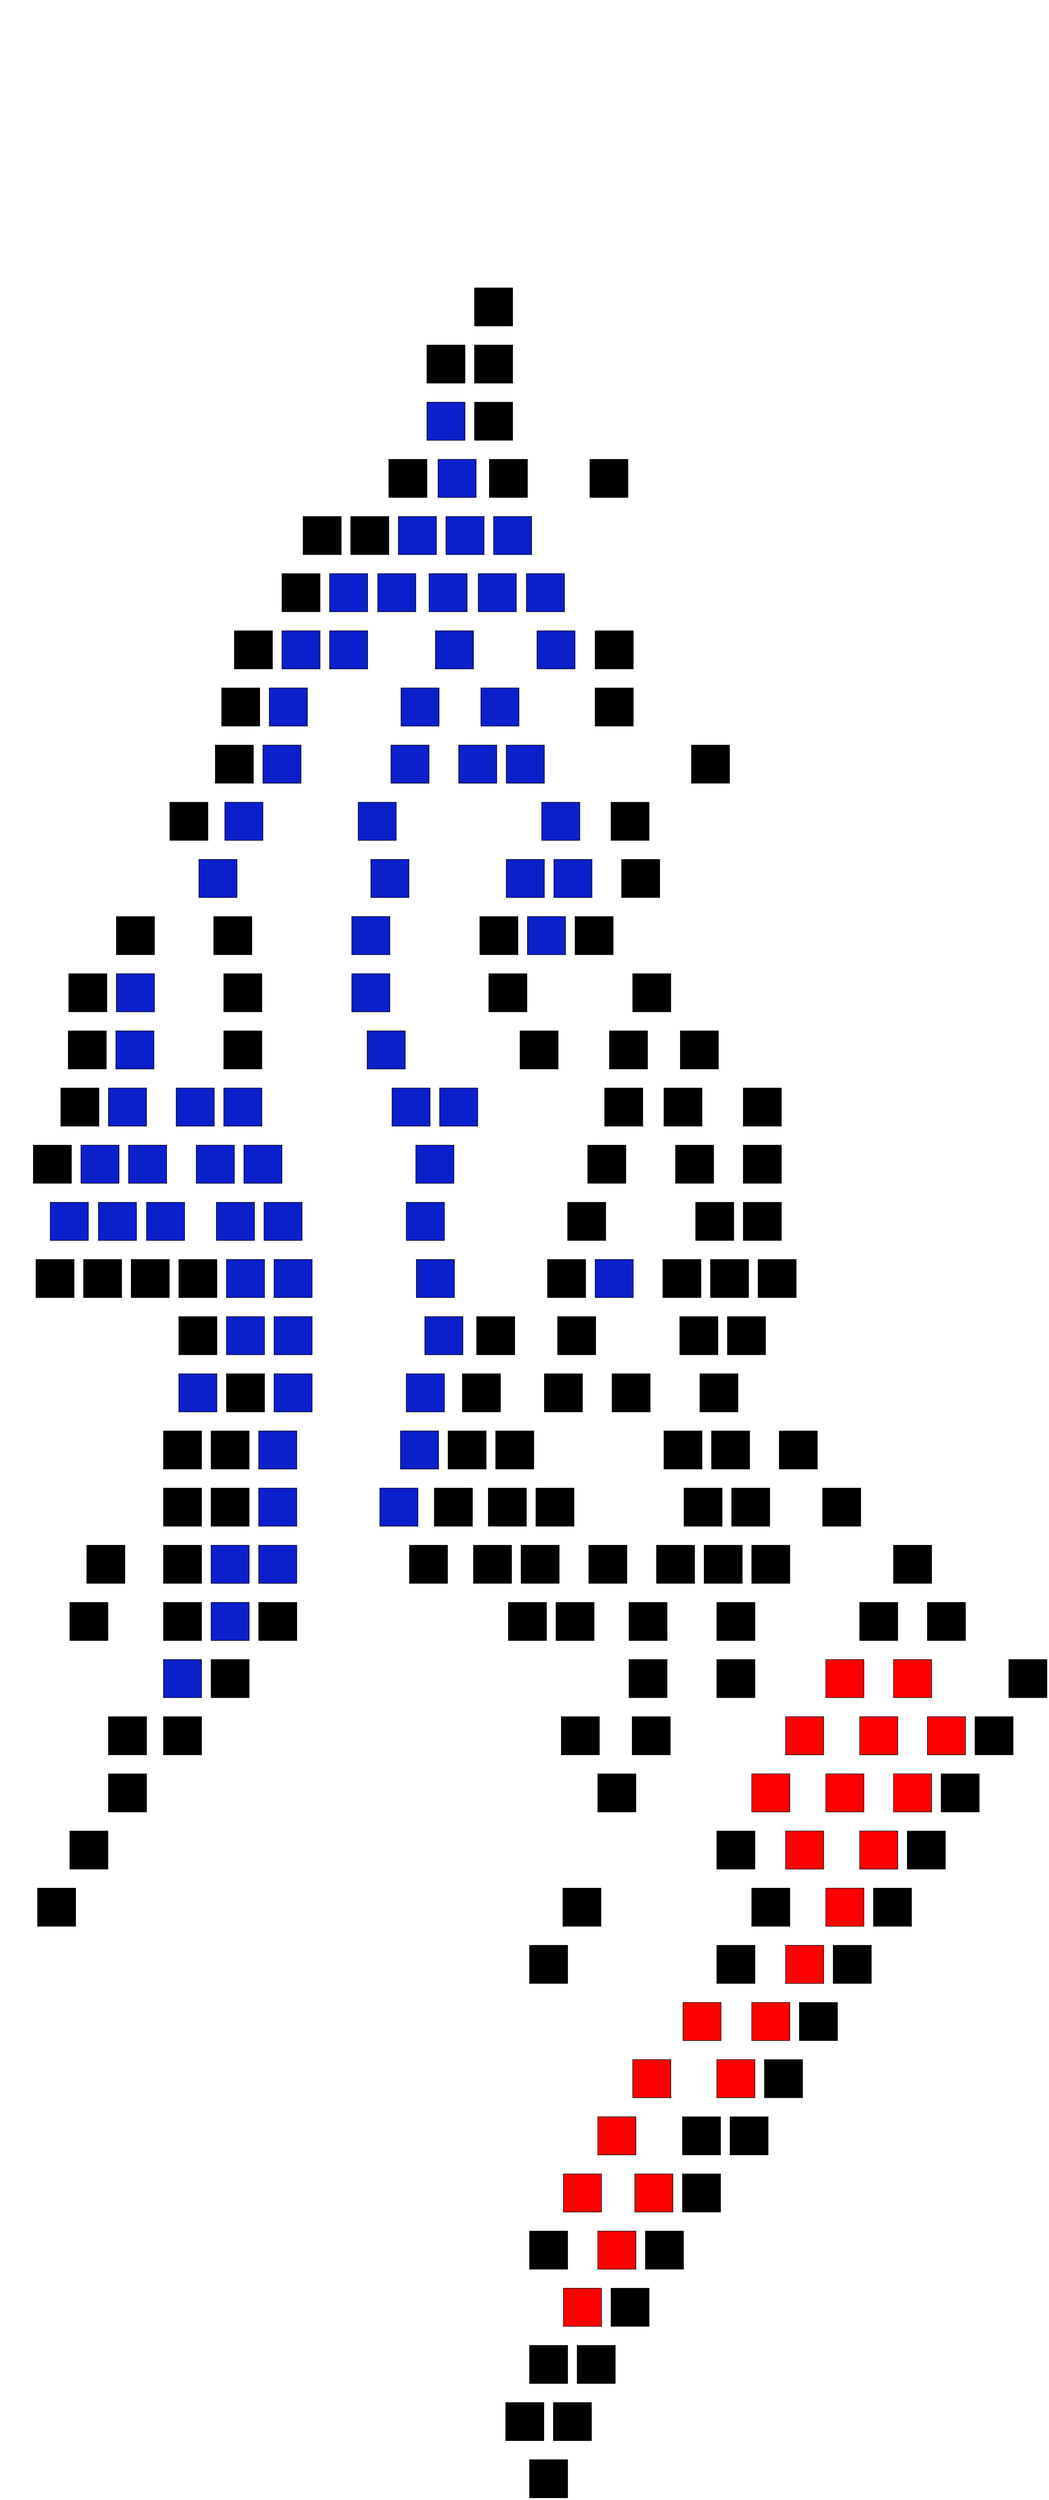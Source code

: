 digraph G{
    node[shape=box,width=1 height=1 fontname="Arial" fillcolor="white" style=invisible]
	edge[style = "bold" dir= "both" style= invisible arrowsize=0  ]
    raiz[label = "f/c" fillcolor="darkolivegreen1" pos = "-1,1!"  ]; 
	Columna0[ label="C0" fillcolor="#FFFFFF" pos="0,1!" ];
	raiz->Columna0
	Columna0->Columna1
	Columna1[ label="C1" fillcolor="#FFFFFF" pos="1,1!" ];
	Columna1->Columna2
	Columna2[ label="C2" fillcolor="#FFFFFF" pos="2,1!" ];
	Columna2->Columna3
	Columna3[ label="C3" fillcolor="#FFFFFF" pos="3,1!" ];
	Columna3->Columna4
	Columna4[ label="C4" fillcolor="#FFFFFF" pos="4,1!" ];
	Columna4->Columna5
	Columna5[ label="C5" fillcolor="#FFFFFF" pos="5,1!" ];
	Columna5->Columna6
	Columna6[ label="C6" fillcolor="#FFFFFF" pos="6,1!" ];
	Columna6->Columna7
	Columna7[ label="C7" fillcolor="#FFFFFF" pos="7,1!" ];
	Columna7->Columna8
	Columna8[ label="C8" fillcolor="#FFFFFF" pos="8,1!" ];
	Columna8->Columna9
	Columna9[ label="C9" fillcolor="#FFFFFF" pos="9,1!" ];
	Columna9->Columna10
	Columna10[ label="C10" fillcolor="#FFFFFF" pos="10,1!" ];
	Columna10->Columna11
	Columna11[ label="C11" fillcolor="#FFFFFF" pos="11,1!" ];
	Columna11->Columna12
	Columna12[ label="C12" fillcolor="#FFFFFF" pos="12,1!" ];
	Columna12->Columna13
	Columna13[ label="C13" fillcolor="#FFFFFF" pos="13,1!" ];
	Columna13->Columna14
	Columna14[ label="C14" fillcolor="#FFFFFF" pos="14,1!" ];
	Columna14->Columna15
	Columna15[ label="C15" fillcolor="#FFFFFF" pos="15,1!" ];
	Columna15->Columna16
	Columna16[ label="C16" fillcolor="#FFFFFF" pos="16,1!" ];
	Columna16->Columna17
	Columna17[ label="C17" fillcolor="#FFFFFF" pos="17,1!" ];
	Columna17->Columna18
	Columna18[ label="C18" fillcolor="#FFFFFF" pos="18,1!" ];
	Columna18->Columna19
	Columna19[ label="C19" fillcolor="#FFFFFF" pos="19,1!" ];
	Fila0[ label="F0" fillcolor="#FFFFFF" pos="-1,-0!"];
	raiz->Fila0
	Fila0->Fila1
	Fila1[ label="F1" fillcolor="#FFFFFF" pos="-1,-1!"];
	Fila1->Fila2
	Fila2[ label="F2" fillcolor="#FFFFFF" pos="-1,-2!"];
	Fila2->Fila3
	Fila3[ label="F3" fillcolor="#FFFFFF" pos="-1,-3!"];
	Fila3->Fila4
	Fila4[ label="F4" fillcolor="#FFFFFF" pos="-1,-4!"];
	Fila4->Fila5
	Fila5[ label="F5" fillcolor="#FFFFFF" pos="-1,-5!"];
	Fila5->Fila6
	Fila6[ label="F6" fillcolor="#FFFFFF" pos="-1,-6!"];
	Fila6->Fila7
	Fila7[ label="F7" fillcolor="#FFFFFF" pos="-1,-7!"];
	Fila7->Fila8
	Fila8[ label="F8" fillcolor="#FFFFFF" pos="-1,-8!"];
	Fila8->Fila9
	Fila9[ label="F9" fillcolor="#FFFFFF" pos="-1,-9!"];
	Fila9->Fila10
	Fila10[ label="F10" fillcolor="#FFFFFF" pos="-1,-10!"];
	Fila10->Fila11
	Fila11[ label="F11" fillcolor="#FFFFFF" pos="-1,-11!"];
	Fila11->Fila12
	Fila12[ label="F12" fillcolor="#FFFFFF" pos="-1,-12!"];
	Fila12->Fila13
	Fila13[ label="F13" fillcolor="#FFFFFF" pos="-1,-13!"];
	Fila13->Fila14
	Fila14[ label="F14" fillcolor="#FFFFFF" pos="-1,-14!"];
	Fila14->Fila15
	Fila15[ label="F15" fillcolor="#FFFFFF" pos="-1,-15!"];
	Fila15->Fila16
	Fila16[ label="F16" fillcolor="#FFFFFF" pos="-1,-16!"];
	Fila16->Fila17
	Fila17[ label="F17" fillcolor="#FFFFFF" pos="-1,-17!"];
	Fila17->Fila18
	Fila18[ label="F18" fillcolor="#FFFFFF" pos="-1,-18!"];
	Fila18->Fila19
	Fila19[ label="F19" fillcolor="#FFFFFF" pos="-1,-19!"];
	Fila19->Fila20
	Fila20[ label="F20" fillcolor="#FFFFFF" pos="-1,-20!"];
	Fila20->Fila21
	Fila21[ label="F21" fillcolor="#FFFFFF" pos="-1,-21!"];
	Fila21->Fila22
	Fila22[ label="F22" fillcolor="#FFFFFF" pos="-1,-22!"];
	Fila22->Fila23
	Fila23[ label="F23" fillcolor="#FFFFFF" pos="-1,-23!"];
	Fila23->Fila24
	Fila24[ label="F24" fillcolor="#FFFFFF" pos="-1,-24!"];
	Fila24->Fila25
	Fila25[ label="F25" fillcolor="#FFFFFF" pos="-1,-25!"];
	Fila25->Fila26
	Fila26[ label="F26" fillcolor="#FFFFFF" pos="-1,-26!"];


	Nodo3_0[style= filled  label="	" fillcolor="#000000" pos="3,-0!"];
	Fila0->Nodo3_0
	Columna3->Nodo3_0
	Nodo4_0[style= filled  label="	" fillcolor="#000000" pos="4,-0!"];
	Nodo3_0->Nodo4_0
	Columna4->Nodo4_0
	Nodo7_0[style= filled  label="	" fillcolor="#000000" pos="7,-0!"];
	Nodo4_0->Nodo7_0
	Columna7->Nodo7_0
	Nodo8_0[style= filled  label="	" fillcolor="#000000" pos="8,-0!"];
	Nodo7_0->Nodo8_0
	Columna8->Nodo8_0
	Nodo9_0[style= filled  label="	" fillcolor="#000000" pos="9,-0!"];
	Nodo8_0->Nodo9_0
	Columna9->Nodo9_0
	Nodo10_0[style= filled  label="	" fillcolor="#000000" pos="10,-0!"];
	Nodo9_0->Nodo10_0
	Columna10->Nodo10_0
	Nodo11_0[style= filled  label="	" fillcolor="#000000" pos="11,-0!"];
	Nodo10_0->Nodo11_0
	Columna11->Nodo11_0
	Nodo12_0[style= filled  label="	" fillcolor="#000000" pos="12,-0!"];
	Nodo11_0->Nodo12_0
	Columna12->Nodo12_0
	Nodo13_0[style= filled  label="	" fillcolor="#000000" pos="13,-0!"];
	Nodo12_0->Nodo13_0
	Columna13->Nodo13_0
	Nodo14_0[style= filled  label="	" fillcolor="#000000" pos="14,-0!"];
	Nodo13_0->Nodo14_0
	Columna14->Nodo14_0
	Nodo15_0[style= filled  label="	" fillcolor="#000000" pos="15,-0!"];
	Nodo14_0->Nodo15_0
	Columna15->Nodo15_0
	Nodo16_0[style= filled  label="	" fillcolor="#000000" pos="16,-0!"];
	Nodo15_0->Nodo16_0
	Columna16->Nodo16_0
	Nodo17_0[style= filled  label="	" fillcolor="#000000" pos="17,-0!"];
	Nodo16_0->Nodo17_0
	Columna17->Nodo17_0
	Nodo3_1[style= filled  label="	" fillcolor="#000000" pos="3,-1!"];
	Fila1->Nodo3_1
	Nodo3_0->Nodo3_1
	Nodo4_1[style= filled  label="	" fillcolor="#0B1FCB" pos="4,-1!"];
	Nodo3_1->Nodo4_1
	Nodo4_0->Nodo4_1
	Nodo5_1[style= filled  label="	" fillcolor="#000000" pos="5,-1!"];
	Nodo4_1->Nodo5_1
	Columna5->Nodo5_1
	Nodo6_1[style= filled  label="	" fillcolor="#000000" pos="6,-1!"];
	Nodo5_1->Nodo6_1
	Columna6->Nodo6_1
	Nodo7_1[style= filled  label="	" fillcolor="#0B1FCB" pos="7,-1!"];
	Nodo6_1->Nodo7_1
	Nodo7_0->Nodo7_1
	Nodo8_1[style= filled  label="	" fillcolor="#0B1FCB" pos="8,-1!"];
	Nodo7_1->Nodo8_1
	Nodo8_0->Nodo8_1
	Nodo9_1[style= filled  label="	" fillcolor="#0B1FCB" pos="9,-1!"];
	Nodo8_1->Nodo9_1
	Nodo9_0->Nodo9_1
	Nodo10_1[style= filled  label="	" fillcolor="#0B1FCB" pos="10,-1!"];
	Nodo9_1->Nodo10_1
	Nodo10_0->Nodo10_1
	Nodo11_1[style= filled  label="	" fillcolor="#0B1FCB" pos="11,-1!"];
	Nodo10_1->Nodo11_1
	Nodo11_0->Nodo11_1
	Nodo12_1[style= filled  label="	" fillcolor="#0B1FCB" pos="12,-1!"];
	Nodo11_1->Nodo12_1
	Nodo12_0->Nodo12_1
	Nodo13_1[style= filled  label="	" fillcolor="#0B1FCB" pos="13,-1!"];
	Nodo12_1->Nodo13_1
	Nodo13_0->Nodo13_1
	Nodo14_1[style= filled  label="	" fillcolor="#0B1FCB" pos="14,-1!"];
	Nodo13_1->Nodo14_1
	Nodo14_0->Nodo14_1
	Nodo15_1[style= filled  label="	" fillcolor="#0B1FCB" pos="15,-1!"];
	Nodo14_1->Nodo15_1
	Nodo15_0->Nodo15_1
	Nodo16_1[style= filled  label="	" fillcolor="#0B1FCB" pos="16,-1!"];
	Nodo15_1->Nodo16_1
	Nodo16_0->Nodo16_1
	Nodo17_1[style= filled  label="	" fillcolor="#0B1FCB" pos="17,-1!"];
	Nodo16_1->Nodo17_1
	Nodo17_0->Nodo17_1
	Nodo18_1[style= filled  label="	" fillcolor="#000000" pos="18,-1!"];
	Nodo17_1->Nodo18_1
	Columna18->Nodo18_1
	Nodo3_2[style= filled  label="	" fillcolor="#000000" pos="3,-2!"];
	Fila2->Nodo3_2
	Nodo3_1->Nodo3_2
	Nodo4_2[style= filled  label="	" fillcolor="#0B1FCB" pos="4,-2!"];
	Nodo3_2->Nodo4_2
	Nodo4_1->Nodo4_2
	Nodo5_2[style= filled  label="	" fillcolor="#0B1FCB" pos="5,-2!"];
	Nodo4_2->Nodo5_2
	Nodo5_1->Nodo5_2
	Nodo6_2[style= filled  label="	" fillcolor="#0B1FCB" pos="6,-2!"];
	Nodo5_2->Nodo6_2
	Nodo6_1->Nodo6_2
	Nodo7_2[style= filled  label="	" fillcolor="#0B1FCB" pos="7,-2!"];
	Nodo6_2->Nodo7_2
	Nodo7_1->Nodo7_2
	Nodo12_2[style= filled  label="	" fillcolor="#000000" pos="12,-2!"];
	Nodo7_2->Nodo12_2
	Nodo12_1->Nodo12_2
	Nodo15_2[style= filled  label="	" fillcolor="#0B1FCB" pos="15,-2!"];
	Nodo12_2->Nodo15_2
	Nodo15_1->Nodo15_2
	Nodo16_2[style= filled  label="	" fillcolor="#0B1FCB" pos="16,-2!"];
	Nodo15_2->Nodo16_2
	Nodo16_1->Nodo16_2
	Nodo17_2[style= filled  label="	" fillcolor="#000000" pos="17,-2!"];
	Nodo16_2->Nodo17_2
	Nodo17_1->Nodo17_2
	Nodo3_3[style= filled  label="	" fillcolor="#000000" pos="3,-3!"];
	Fila3->Nodo3_3
	Nodo3_2->Nodo3_3
	Nodo4_3[style= filled  label="	" fillcolor="#0B1FCB" pos="4,-3!"];
	Nodo3_3->Nodo4_3
	Nodo4_2->Nodo4_3
	Nodo5_3[style= filled  label="	" fillcolor="#0B1FCB" pos="5,-3!"];
	Nodo4_3->Nodo5_3
	Nodo5_2->Nodo5_3
	Nodo12_3[style= filled  label="	" fillcolor="#000000" pos="12,-3!"];
	Nodo5_3->Nodo12_3
	Nodo12_2->Nodo12_3
	Nodo14_3[style= filled  label="	" fillcolor="#0B1FCB" pos="14,-3!"];
	Nodo12_3->Nodo14_3
	Nodo14_1->Nodo14_3
	Nodo15_3[style= filled  label="	" fillcolor="#0B1FCB" pos="15,-3!"];
	Nodo14_3->Nodo15_3
	Nodo15_2->Nodo15_3
	Nodo16_3[style= filled  label="	" fillcolor="#000000" pos="16,-3!"];
	Nodo15_3->Nodo16_3
	Nodo16_2->Nodo16_3
	Nodo2_4[style= filled  label="	" fillcolor="#000000" pos="2,-4!"];
	Fila4->Nodo2_4
	Columna2->Nodo2_4
	Nodo3_4[style= filled  label="	" fillcolor="#0B1FCB" pos="3,-4!"];
	Nodo2_4->Nodo3_4
	Nodo3_3->Nodo3_4
	Nodo4_4[style= filled  label="	" fillcolor="#0B1FCB" pos="4,-4!"];
	Nodo3_4->Nodo4_4
	Nodo4_3->Nodo4_4
	Nodo5_4[style= filled  label="	" fillcolor="#0B1FCB" pos="5,-4!"];
	Nodo4_4->Nodo5_4
	Nodo5_3->Nodo5_4
	Nodo6_4[style= filled  label="	" fillcolor="#0B1FCB" pos="6,-4!"];
	Nodo5_4->Nodo6_4
	Nodo6_2->Nodo6_4
	Nodo7_4[style= filled  label="	" fillcolor="#0B1FCB" pos="7,-4!"];
	Nodo6_4->Nodo7_4
	Nodo7_2->Nodo7_4
	Nodo8_4[style= filled  label="	" fillcolor="#0B1FCB" pos="8,-4!"];
	Nodo7_4->Nodo8_4
	Nodo8_1->Nodo8_4
	Nodo12_4[style= filled  label="	" fillcolor="#000000" pos="12,-4!"];
	Nodo8_4->Nodo12_4
	Nodo12_3->Nodo12_4
	Nodo13_4[style= filled  label="	" fillcolor="#0B1FCB" pos="13,-4!"];
	Nodo12_4->Nodo13_4
	Nodo13_1->Nodo13_4
	Nodo14_4[style= filled  label="	" fillcolor="#0B1FCB" pos="14,-4!"];
	Nodo13_4->Nodo14_4
	Nodo14_3->Nodo14_4
	Nodo15_4[style= filled  label="	" fillcolor="#000000" pos="15,-4!"];
	Nodo14_4->Nodo15_4
	Nodo15_3->Nodo15_4
	Nodo3_5[style= filled  label="	" fillcolor="#0B1FCB" pos="3,-5!"];
	Fila5->Nodo3_5
	Nodo3_4->Nodo3_5
	Nodo4_5[style= filled  label="	" fillcolor="#0B1FCB" pos="4,-5!"];
	Nodo3_5->Nodo4_5
	Nodo4_4->Nodo4_5
	Nodo5_5[style= filled  label="	" fillcolor="#0B1FCB" pos="5,-5!"];
	Nodo4_5->Nodo5_5
	Nodo5_4->Nodo5_5
	Nodo8_5[style= filled  label="	" fillcolor="#0B1FCB" pos="8,-5!"];
	Nodo5_5->Nodo8_5
	Nodo8_4->Nodo8_5
	Nodo9_5[style= filled  label="	" fillcolor="#0B1FCB" pos="9,-5!"];
	Nodo8_5->Nodo9_5
	Nodo9_1->Nodo9_5
	Nodo13_5[style= filled  label="	" fillcolor="#0B1FCB" pos="13,-5!"];
	Nodo9_5->Nodo13_5
	Nodo13_4->Nodo13_5
	Nodo14_5[style= filled  label="	" fillcolor="#0B1FCB" pos="14,-5!"];
	Nodo13_5->Nodo14_5
	Nodo14_4->Nodo14_5
	Nodo3_6[style= filled  label="	" fillcolor="#0B1FCB" pos="3,-6!"];
	Fila6->Nodo3_6
	Nodo3_5->Nodo3_6
	Nodo4_6[style= filled  label="	" fillcolor="#0B1FCB" pos="4,-6!"];
	Nodo3_6->Nodo4_6
	Nodo4_5->Nodo4_6
	Nodo9_6[style= filled  label="	" fillcolor="#0B1FCB" pos="9,-6!"];
	Nodo4_6->Nodo9_6
	Nodo9_5->Nodo9_6
	Nodo13_6[style= filled  label="	" fillcolor="#0B1FCB" pos="13,-6!"];
	Nodo9_6->Nodo13_6
	Nodo13_5->Nodo13_6
	Nodo14_6[style= filled  label="	" fillcolor="#0B1FCB" pos="14,-6!"];
	Nodo13_6->Nodo14_6
	Nodo14_5->Nodo14_6
	Nodo15_6[style= filled  label="	" fillcolor="#000000" pos="15,-6!"];
	Nodo14_6->Nodo15_6
	Nodo15_4->Nodo15_6
	Nodo2_7[style= filled  label="	" fillcolor="#000000" pos="2,-7!"];
	Fila7->Nodo2_7
	Nodo2_4->Nodo2_7
	Nodo3_7[style= filled  label="	" fillcolor="#0B1FCB" pos="3,-7!"];
	Nodo2_7->Nodo3_7
	Nodo3_6->Nodo3_7
	Nodo4_7[style= filled  label="	" fillcolor="#0B1FCB" pos="4,-7!"];
	Nodo3_7->Nodo4_7
	Nodo4_6->Nodo4_7
	Nodo5_7[style= filled  label="	" fillcolor="#000000" pos="5,-7!"];
	Nodo4_7->Nodo5_7
	Nodo5_5->Nodo5_7
	Nodo9_7[style= filled  label="	" fillcolor="#0B1FCB" pos="9,-7!"];
	Nodo5_7->Nodo9_7
	Nodo9_6->Nodo9_7
	Nodo13_7[style= filled  label="	" fillcolor="#0B1FCB" pos="13,-7!"];
	Nodo9_7->Nodo13_7
	Nodo13_6->Nodo13_7
	Nodo14_7[style= filled  label="	" fillcolor="#0B1FCB" pos="14,-7!"];
	Nodo13_7->Nodo14_7
	Nodo14_6->Nodo14_7
	Nodo15_7[style= filled  label="	" fillcolor="#0B1FCB" pos="15,-7!"];
	Nodo14_7->Nodo15_7
	Nodo15_6->Nodo15_7
	Nodo16_7[style= filled  label="	" fillcolor="#000000" pos="16,-7!"];
	Nodo15_7->Nodo16_7
	Nodo16_3->Nodo16_7
	Nodo2_8[style= filled  label="	" fillcolor="#000000" pos="2,-8!"];
	Fila8->Nodo2_8
	Nodo2_7->Nodo2_8
	Nodo3_8[style= filled  label="	" fillcolor="#0B1FCB" pos="3,-8!"];
	Nodo2_8->Nodo3_8
	Nodo3_7->Nodo3_8
	Nodo4_8[style= filled  label="	" fillcolor="#0B1FCB" pos="4,-8!"];
	Nodo3_8->Nodo4_8
	Nodo4_7->Nodo4_8
	Nodo5_8[style= filled  label="	" fillcolor="#000000" pos="5,-8!"];
	Nodo4_8->Nodo5_8
	Nodo5_7->Nodo5_8
	Nodo9_8[style= filled  label="	" fillcolor="#0B1FCB" pos="9,-8!"];
	Nodo5_8->Nodo9_8
	Nodo9_7->Nodo9_8
	Nodo13_8[style= filled  label="	" fillcolor="#0B1FCB" pos="13,-8!"];
	Nodo9_8->Nodo13_8
	Nodo13_7->Nodo13_8
	Nodo14_8[style= filled  label="	" fillcolor="#000000" pos="14,-8!"];
	Nodo13_8->Nodo14_8
	Nodo14_7->Nodo14_8
	Nodo15_8[style= filled  label="	" fillcolor="#000000" pos="15,-8!"];
	Nodo14_8->Nodo15_8
	Nodo15_7->Nodo15_8
	Nodo16_8[style= filled  label="	" fillcolor="#000000" pos="16,-8!"];
	Nodo15_8->Nodo16_8
	Nodo16_7->Nodo16_8
	Nodo17_8[style= filled  label="	" fillcolor="#000000" pos="17,-8!"];
	Nodo16_8->Nodo17_8
	Nodo17_2->Nodo17_8
	Nodo18_8[style= filled  label="	" fillcolor="#000000" pos="18,-8!"];
	Nodo17_8->Nodo18_8
	Nodo18_1->Nodo18_8
	Nodo1_9[style= filled  label="	" fillcolor="#000000" pos="1,-9!"];
	Fila9->Nodo1_9
	Columna1->Nodo1_9
	Nodo2_9[style= filled  label="	" fillcolor="#000000" pos="2,-9!"];
	Nodo1_9->Nodo2_9
	Nodo2_8->Nodo2_9
	Nodo3_9[style= filled  label="	" fillcolor="#000000" pos="3,-9!"];
	Nodo2_9->Nodo3_9
	Nodo3_8->Nodo3_9
	Nodo5_9[style= filled  label="	" fillcolor="#000000" pos="5,-9!"];
	Nodo3_9->Nodo5_9
	Nodo5_8->Nodo5_9
	Nodo8_9[style= filled  label="	" fillcolor="#0B1FCB" pos="8,-9!"];
	Nodo5_9->Nodo8_9
	Nodo8_5->Nodo8_9
	Nodo9_9[style= filled  label="	" fillcolor="#0B1FCB" pos="9,-9!"];
	Nodo8_9->Nodo9_9
	Nodo9_8->Nodo9_9
	Nodo10_9[style= filled  label="	" fillcolor="#0B1FCB" pos="10,-9!"];
	Nodo9_9->Nodo10_9
	Nodo10_1->Nodo10_9
	Nodo13_9[style= filled  label="	" fillcolor="#0B1FCB" pos="13,-9!"];
	Nodo10_9->Nodo13_9
	Nodo13_8->Nodo13_9
	Nodo14_9[style= filled  label="	" fillcolor="#0B1FCB" pos="14,-9!"];
	Nodo13_9->Nodo14_9
	Nodo14_8->Nodo14_9
	Nodo15_9[style= filled  label="	" fillcolor="#000000" pos="15,-9!"];
	Nodo14_9->Nodo15_9
	Nodo15_8->Nodo15_9
	Nodo16_9[style= filled  label="	" fillcolor="#000000" pos="16,-9!"];
	Nodo15_9->Nodo16_9
	Nodo16_8->Nodo16_9
	Nodo2_10[style= filled  label="	" fillcolor="#000000" pos="2,-10!"];
	Fila10->Nodo2_10
	Nodo2_9->Nodo2_10
	Nodo10_10[style= filled  label="	" fillcolor="#0B1FCB" pos="10,-10!"];
	Nodo2_10->Nodo10_10
	Nodo10_9->Nodo10_10
	Nodo14_10[style= filled  label="	" fillcolor="#0B1FCB" pos="14,-10!"];
	Nodo10_10->Nodo14_10
	Nodo14_9->Nodo14_10
	Nodo15_10[style= filled  label="	" fillcolor="#0B1FCB" pos="15,-10!"];
	Nodo14_10->Nodo15_10
	Nodo15_9->Nodo15_10
	Nodo16_10[style= filled  label="	" fillcolor="#000000" pos="16,-10!"];
	Nodo15_10->Nodo16_10
	Nodo16_9->Nodo16_10
	Nodo3_11[style= filled  label="	" fillcolor="#000000" pos="3,-11!"];
	Fila11->Nodo3_11
	Nodo3_9->Nodo3_11
	Nodo10_11[style= filled  label="	" fillcolor="#0B1FCB" pos="10,-11!"];
	Nodo3_11->Nodo10_11
	Nodo10_10->Nodo10_11
	Nodo11_11[style= filled  label="	" fillcolor="#0B1FCB" pos="11,-11!"];
	Nodo10_11->Nodo11_11
	Nodo11_1->Nodo11_11
	Nodo12_11[style= filled  label="	" fillcolor="#0B1FCB" pos="12,-11!"];
	Nodo11_11->Nodo12_11
	Nodo12_4->Nodo12_11
	Nodo13_11[style= filled  label="	" fillcolor="#0B1FCB" pos="13,-11!"];
	Nodo12_11->Nodo13_11
	Nodo13_9->Nodo13_11
	Nodo14_11[style= filled  label="	" fillcolor="#0B1FCB" pos="14,-11!"];
	Nodo13_11->Nodo14_11
	Nodo14_10->Nodo14_11
	Nodo15_11[style= filled  label="	" fillcolor="#0B1FCB" pos="15,-11!"];
	Nodo14_11->Nodo15_11
	Nodo15_10->Nodo15_11
	Nodo16_11[style= filled  label="	" fillcolor="#0B1FCB" pos="16,-11!"];
	Nodo15_11->Nodo16_11
	Nodo16_10->Nodo16_11
	Nodo17_11[style= filled  label="	" fillcolor="#000000" pos="17,-11!"];
	Nodo16_11->Nodo17_11
	Nodo17_8->Nodo17_11
	Nodo4_12[style= filled  label="	" fillcolor="#000000" pos="4,-12!"];
	Fila12->Nodo4_12
	Nodo4_8->Nodo4_12
	Nodo9_12[style= filled  label="	" fillcolor="#000000" pos="9,-12!"];
	Nodo4_12->Nodo9_12
	Nodo9_9->Nodo9_12
	Nodo10_12[style= filled  label="	" fillcolor="#000000" pos="10,-12!"];
	Nodo9_12->Nodo10_12
	Nodo10_11->Nodo10_12
	Nodo11_12[style= filled  label="	" fillcolor="#000000" pos="11,-12!"];
	Nodo10_12->Nodo11_12
	Nodo11_11->Nodo11_12
	Nodo12_12[style= filled  label="	" fillcolor="#000000" pos="12,-12!"];
	Nodo11_12->Nodo12_12
	Nodo12_11->Nodo12_12
	Nodo13_12[style= filled  label="	" fillcolor="#000000" pos="13,-12!"];
	Nodo12_12->Nodo13_12
	Nodo13_11->Nodo13_12
	Nodo14_12[style= filled  label="	" fillcolor="#000000" pos="14,-12!"];
	Nodo13_12->Nodo14_12
	Nodo14_11->Nodo14_12
	Nodo15_12[style= filled  label="	" fillcolor="#000000" pos="15,-12!"];
	Nodo14_12->Nodo15_12
	Nodo15_11->Nodo15_12
	Nodo16_12[style= filled  label="	" fillcolor="#000000" pos="16,-12!"];
	Nodo15_12->Nodo16_12
	Nodo16_11->Nodo16_12
	Nodo17_12[style= filled  label="	" fillcolor="#000000" pos="17,-12!"];
	Nodo16_12->Nodo17_12
	Nodo17_11->Nodo17_12
	Nodo18_12[style= filled  label="	" fillcolor="#000000" pos="18,-12!"];
	Nodo17_12->Nodo18_12
	Nodo18_8->Nodo18_12
	Nodo19_12[style= filled  label="	" fillcolor="#000000" pos="19,-12!"];
	Nodo18_12->Nodo19_12
	Columna19->Nodo19_12
	Nodo5_13[style= filled  label="	" fillcolor="#000000" pos="5,-13!"];
	Fila13->Nodo5_13
	Nodo5_9->Nodo5_13
	Nodo6_13[style= filled  label="	" fillcolor="#000000" pos="6,-13!"];
	Nodo5_13->Nodo6_13
	Nodo6_4->Nodo6_13
	Nodo7_13[style= filled  label="	" fillcolor="#000000" pos="7,-13!"];
	Nodo6_13->Nodo7_13
	Nodo7_4->Nodo7_13
	Nodo8_13[style= filled  label="	" fillcolor="#000000" pos="8,-13!"];
	Nodo7_13->Nodo8_13
	Nodo8_9->Nodo8_13
	Nodo10_13[style= filled  label="	" fillcolor="#000000" pos="10,-13!"];
	Nodo8_13->Nodo10_13
	Nodo10_12->Nodo10_13
	Nodo3_14[style= filled  label="	" fillcolor="#000000" pos="3,-14!"];
	Fila14->Nodo3_14
	Nodo3_11->Nodo3_14
	Nodo4_14[style= filled  label="	" fillcolor="#000000" pos="4,-14!"];
	Nodo3_14->Nodo4_14
	Nodo4_12->Nodo4_14
	Nodo7_14[style= filled  label="	" fillcolor="#0B1FCB" pos="7,-14!"];
	Nodo4_14->Nodo7_14
	Nodo7_13->Nodo7_14
	Nodo8_14[style= filled  label="	" fillcolor="#000000" pos="8,-14!"];
	Nodo7_14->Nodo8_14
	Nodo8_13->Nodo8_14
	Nodo9_14[style= filled  label="	" fillcolor="#000000" pos="9,-14!"];
	Nodo8_14->Nodo9_14
	Nodo9_12->Nodo9_14
	Nodo11_14[style= filled  label="	" fillcolor="#000000" pos="11,-14!"];
	Nodo9_14->Nodo11_14
	Nodo11_12->Nodo11_14
	Nodo2_15[style= filled  label="	" fillcolor="#000000" pos="2,-15!"];
	Fila15->Nodo2_15
	Nodo2_10->Nodo2_15
	Nodo4_15[style= filled  label="	" fillcolor="#000000" pos="4,-15!"];
	Nodo2_15->Nodo4_15
	Nodo4_14->Nodo4_15
	Nodo7_15[style= filled  label="	" fillcolor="#000000" pos="7,-15!"];
	Nodo4_15->Nodo7_15
	Nodo7_14->Nodo7_15
	Nodo10_15[style= filled  label="	" fillcolor="#000000" pos="10,-15!"];
	Nodo7_15->Nodo10_15
	Nodo10_13->Nodo10_15
	Nodo12_15[style= filled  label="	" fillcolor="#000000" pos="12,-15!"];
	Nodo10_15->Nodo12_15
	Nodo12_12->Nodo12_15
	Nodo2_16[style= filled  label="	" fillcolor="#000000" pos="2,-16!"];
	Fila16->Nodo2_16
	Nodo2_15->Nodo2_16
	Nodo4_16[style= filled  label="	" fillcolor="#000000" pos="4,-16!"];
	Nodo2_16->Nodo4_16
	Nodo4_15->Nodo4_16
	Nodo6_16[style= filled  label="	" fillcolor="#000000" pos="6,-16!"];
	Nodo4_16->Nodo6_16
	Nodo6_13->Nodo6_16
	Nodo11_16[style= filled  label="	" fillcolor="#000000" pos="11,-16!"];
	Nodo6_16->Nodo11_16
	Nodo11_14->Nodo11_16
	Nodo12_16[style= filled  label="	" fillcolor="#000000" pos="12,-16!"];
	Nodo11_16->Nodo12_16
	Nodo12_15->Nodo12_16
	Nodo3_17[style= filled  label="	" fillcolor="#000000" pos="3,-17!"];
	Fila17->Nodo3_17
	Nodo3_14->Nodo3_17
	Nodo5_17[style= filled  label="	" fillcolor="#000000" pos="5,-17!"];
	Nodo3_17->Nodo5_17
	Nodo5_13->Nodo5_17
	Nodo6_17[style= filled  label="	" fillcolor="#000000" pos="6,-17!"];
	Nodo5_17->Nodo6_17
	Nodo6_16->Nodo6_17
	Nodo11_17[style= filled  label="	" fillcolor="#000000" pos="11,-17!"];
	Nodo6_17->Nodo11_17
	Nodo11_16->Nodo11_17
	Nodo4_18[style= filled  label="	" fillcolor="#000000" pos="4,-18!"];
	Fila18->Nodo4_18
	Nodo4_16->Nodo4_18
	Nodo5_18[style= filled  label="	" fillcolor="#000000" pos="5,-18!"];
	Nodo4_18->Nodo5_18
	Nodo5_17->Nodo5_18
	Nodo6_18[style= filled  label="	" fillcolor="#000000" pos="6,-18!"];
	Nodo5_18->Nodo6_18
	Nodo6_17->Nodo6_18
	Nodo7_18[style= filled  label="	" fillcolor="#000000" pos="7,-18!"];
	Nodo6_18->Nodo7_18
	Nodo7_15->Nodo7_18
	Nodo10_18[style= filled  label="	" fillcolor="#000000" pos="10,-18!"];
	Nodo7_18->Nodo10_18
	Nodo10_15->Nodo10_18
	Nodo6_19[style= filled  label="	" fillcolor="#000000" pos="6,-19!"];
	Fila19->Nodo6_19
	Nodo6_18->Nodo6_19
	Nodo7_19[style= filled  label="	" fillcolor="#000000" pos="7,-19!"];
	Nodo6_19->Nodo7_19
	Nodo7_18->Nodo7_19
	Nodo8_19[style= filled  label="	" fillcolor="#000000" pos="8,-19!"];
	Nodo7_19->Nodo8_19
	Nodo8_14->Nodo8_19
	Nodo9_19[style= filled  label="	" fillcolor="#000000" pos="9,-19!"];
	Nodo8_19->Nodo9_19
	Nodo9_14->Nodo9_19
	Nodo6_20[style= filled  label="	" fillcolor="#000000" pos="6,-20!"];
	Fila20->Nodo6_20
	Nodo6_19->Nodo6_20
	Nodo7_20[style= filled  label="	" fillcolor="#000000" pos="7,-20!"];
	Nodo6_20->Nodo7_20
	Nodo7_19->Nodo7_20
	Nodo9_20[style= filled  label="	" fillcolor="#000000" pos="9,-20!"];
	Nodo7_20->Nodo9_20
	Nodo9_19->Nodo9_20
	Nodo5_21[style= filled  label="	" fillcolor="#000000" pos="5,-21!"];
	Fila21->Nodo5_21
	Nodo5_18->Nodo5_21
	Nodo6_21[style= filled  label="	" fillcolor="#000000" pos="6,-21!"];
	Nodo5_21->Nodo6_21
	Nodo6_20->Nodo6_21
	Nodo7_21[style= filled  label="	" fillcolor="#000000" pos="7,-21!"];
	Nodo6_21->Nodo7_21
	Nodo7_20->Nodo7_21
	Nodo9_21[style= filled  label="	" fillcolor="#000000" pos="9,-21!"];
	Nodo7_21->Nodo9_21
	Nodo9_20->Nodo9_21
	Nodo10_21[style= filled  label="	" fillcolor="#000000" pos="10,-21!"];
	Nodo9_21->Nodo10_21
	Nodo10_18->Nodo10_21
	Nodo4_22[style= filled  label="	" fillcolor="#000000" pos="4,-22!"];
	Fila22->Nodo4_22
	Nodo4_18->Nodo4_22
	Nodo7_22[style= filled  label="	" fillcolor="#000000" pos="7,-22!"];
	Nodo4_22->Nodo7_22
	Nodo7_21->Nodo7_22
	Nodo11_22[style= filled  label="	" fillcolor="#000000" pos="11,-22!"];
	Nodo7_22->Nodo11_22
	Nodo11_17->Nodo11_22
	Nodo2_23[style= filled  label="	" fillcolor="#000000" pos="2,-23!"];
	Fila23->Nodo2_23
	Nodo2_16->Nodo2_23
	Nodo3_23[style= filled  label="	" fillcolor="#000000" pos="3,-23!"];
	Nodo2_23->Nodo3_23
	Nodo3_17->Nodo3_23
	Nodo4_23[style= filled  label="	" fillcolor="#FF0000" pos="4,-23!"];
	Nodo3_23->Nodo4_23
	Nodo4_22->Nodo4_23
	Nodo5_23[style= filled  label="	" fillcolor="#FF0000" pos="5,-23!"];
	Nodo4_23->Nodo5_23
	Nodo5_21->Nodo5_23
	Nodo6_23[style= filled  label="	" fillcolor="#FF0000" pos="6,-23!"];
	Nodo5_23->Nodo6_23
	Nodo6_21->Nodo6_23
	Nodo7_23[style= filled  label="	" fillcolor="#000000" pos="7,-23!"];
	Nodo6_23->Nodo7_23
	Nodo7_22->Nodo7_23
	Nodo11_23[style= filled  label="	" fillcolor="#000000" pos="11,-23!"];
	Nodo7_23->Nodo11_23
	Nodo11_22->Nodo11_23
	Nodo12_23[style= filled  label="	" fillcolor="#000000" pos="12,-23!"];
	Nodo11_23->Nodo12_23
	Nodo12_16->Nodo12_23
	Nodo1_24[style= filled  label="	" fillcolor="#000000" pos="1,-24!"];
	Fila24->Nodo1_24
	Nodo1_9->Nodo1_24
	Nodo2_24[style= filled  label="	" fillcolor="#FF0000" pos="2,-24!"];
	Nodo1_24->Nodo2_24
	Nodo2_23->Nodo2_24
	Nodo3_24[style= filled  label="	" fillcolor="#FF0000" pos="3,-24!"];
	Nodo2_24->Nodo3_24
	Nodo3_23->Nodo3_24
	Nodo4_24[style= filled  label="	" fillcolor="#FF0000" pos="4,-24!"];
	Nodo3_24->Nodo4_24
	Nodo4_23->Nodo4_24
	Nodo5_24[style= filled  label="	" fillcolor="#FF0000" pos="5,-24!"];
	Nodo4_24->Nodo5_24
	Nodo5_23->Nodo5_24
	Nodo6_24[style= filled  label="	" fillcolor="#000000" pos="6,-24!"];
	Nodo5_24->Nodo6_24
	Nodo6_23->Nodo6_24
	Nodo7_24[style= filled  label="	" fillcolor="#000000" pos="7,-24!"];
	Nodo6_24->Nodo7_24
	Nodo7_23->Nodo7_24
	Nodo8_24[style= filled  label="	" fillcolor="#FF0000" pos="8,-24!"];
	Nodo7_24->Nodo8_24
	Nodo8_19->Nodo8_24
	Nodo9_24[style= filled  label="	" fillcolor="#FF0000" pos="9,-24!"];
	Nodo8_24->Nodo9_24
	Nodo9_21->Nodo9_24
	Nodo10_24[style= filled  label="	" fillcolor="#FF0000" pos="10,-24!"];
	Nodo9_24->Nodo10_24
	Nodo10_21->Nodo10_24
	Nodo11_24[style= filled  label="	" fillcolor="#FF0000" pos="11,-24!"];
	Nodo10_24->Nodo11_24
	Nodo11_23->Nodo11_24
	Nodo12_24[style= filled  label="	" fillcolor="#000000" pos="12,-24!"];
	Nodo11_24->Nodo12_24
	Nodo12_23->Nodo12_24
	Nodo0_25[style= filled  label="	" fillcolor="#000000" pos="0,-25!"];
	Fila25->Nodo0_25
	Columna0->Nodo0_25
	Nodo1_25[style= filled  label="	" fillcolor="#FF0000" pos="1,-25!"];
	Nodo0_25->Nodo1_25
	Nodo1_24->Nodo1_25
	Nodo2_25[style= filled  label="	" fillcolor="#FF0000" pos="2,-25!"];
	Nodo1_25->Nodo2_25
	Nodo2_24->Nodo2_25
	Nodo3_25[style= filled  label="	" fillcolor="#FF0000" pos="3,-25!"];
	Nodo2_25->Nodo3_25
	Nodo3_24->Nodo3_25
	Nodo4_25[style= filled  label="	" fillcolor="#FF0000" pos="4,-25!"];
	Nodo3_25->Nodo4_25
	Nodo4_24->Nodo4_25
	Nodo5_25[style= filled  label="	" fillcolor="#FF0000" pos="5,-25!"];
	Nodo4_25->Nodo5_25
	Nodo5_24->Nodo5_25
	Nodo6_25[style= filled  label="	" fillcolor="#FF0000" pos="6,-25!"];
	Nodo5_25->Nodo6_25
	Nodo6_24->Nodo6_25
	Nodo7_25[style= filled  label="	" fillcolor="#FF0000" pos="7,-25!"];
	Nodo6_25->Nodo7_25
	Nodo7_24->Nodo7_25
	Nodo8_25[style= filled  label="	" fillcolor="#000000" pos="8,-25!"];
	Nodo7_25->Nodo8_25
	Nodo8_24->Nodo8_25
	Nodo9_25[style= filled  label="	" fillcolor="#FF0000" pos="9,-25!"];
	Nodo8_25->Nodo9_25
	Nodo9_24->Nodo9_25
	Nodo10_25[style= filled  label="	" fillcolor="#FF0000" pos="10,-25!"];
	Nodo9_25->Nodo10_25
	Nodo10_24->Nodo10_25
	Nodo11_25[style= filled  label="	" fillcolor="#FF0000" pos="11,-25!"];
	Nodo10_25->Nodo11_25
	Nodo11_24->Nodo11_25
	Nodo12_25[style= filled  label="	" fillcolor="#000000" pos="12,-25!"];
	Nodo11_25->Nodo12_25
	Nodo12_24->Nodo12_25
	Nodo13_25[style= filled  label="	" fillcolor="#000000" pos="13,-25!"];
	Nodo12_25->Nodo13_25
	Nodo13_12->Nodo13_25
	Nodo0_26[style= filled  label="	" fillcolor="#000000" pos="0,-26!"];
	Fila26->Nodo0_26
	Nodo0_25->Nodo0_26
	Nodo1_26[style= filled  label="	" fillcolor="#000000" pos="1,-26!"];
	Nodo0_26->Nodo1_26
	Nodo1_25->Nodo1_26
	Nodo2_26[style= filled  label="	" fillcolor="#000000" pos="2,-26!"];
	Nodo1_26->Nodo2_26
	Nodo2_25->Nodo2_26
	Nodo3_26[style= filled  label="	" fillcolor="#000000" pos="3,-26!"];
	Nodo2_26->Nodo3_26
	Nodo3_25->Nodo3_26
	Nodo4_26[style= filled  label="	" fillcolor="#000000" pos="4,-26!"];
	Nodo3_26->Nodo4_26
	Nodo4_25->Nodo4_26
	Nodo5_26[style= filled  label="	" fillcolor="#000000" pos="5,-26!"];
	Nodo4_26->Nodo5_26
	Nodo5_25->Nodo5_26
	Nodo6_26[style= filled  label="	" fillcolor="#000000" pos="6,-26!"];
	Nodo5_26->Nodo6_26
	Nodo6_25->Nodo6_26
	Nodo7_26[style= filled  label="	" fillcolor="#000000" pos="7,-26!"];
	Nodo6_26->Nodo7_26
	Nodo7_25->Nodo7_26
	Nodo8_26[style= filled  label="	" fillcolor="#000000" pos="8,-26!"];
	Nodo7_26->Nodo8_26
	Nodo8_25->Nodo8_26
	Nodo9_26[style= filled  label="	" fillcolor="#000000" pos="9,-26!"];
	Nodo8_26->Nodo9_26
	Nodo9_25->Nodo9_26
	Nodo10_26[style= filled  label="	" fillcolor="#000000" pos="10,-26!"];
	Nodo9_26->Nodo10_26
	Nodo10_25->Nodo10_26
	Nodo11_26[style= filled  label="	" fillcolor="#000000" pos="11,-26!"];
	Nodo10_26->Nodo11_26
	Nodo11_25->Nodo11_26
	Nodo12_26[style= filled  label="	" fillcolor="#000000" pos="12,-26!"];
	Nodo11_26->Nodo12_26
	Nodo12_25->Nodo12_26
	Nodo13_26[style= filled  label="	" fillcolor="#000000" pos="13,-26!"];
	Nodo12_26->Nodo13_26
	Nodo13_25->Nodo13_26

}